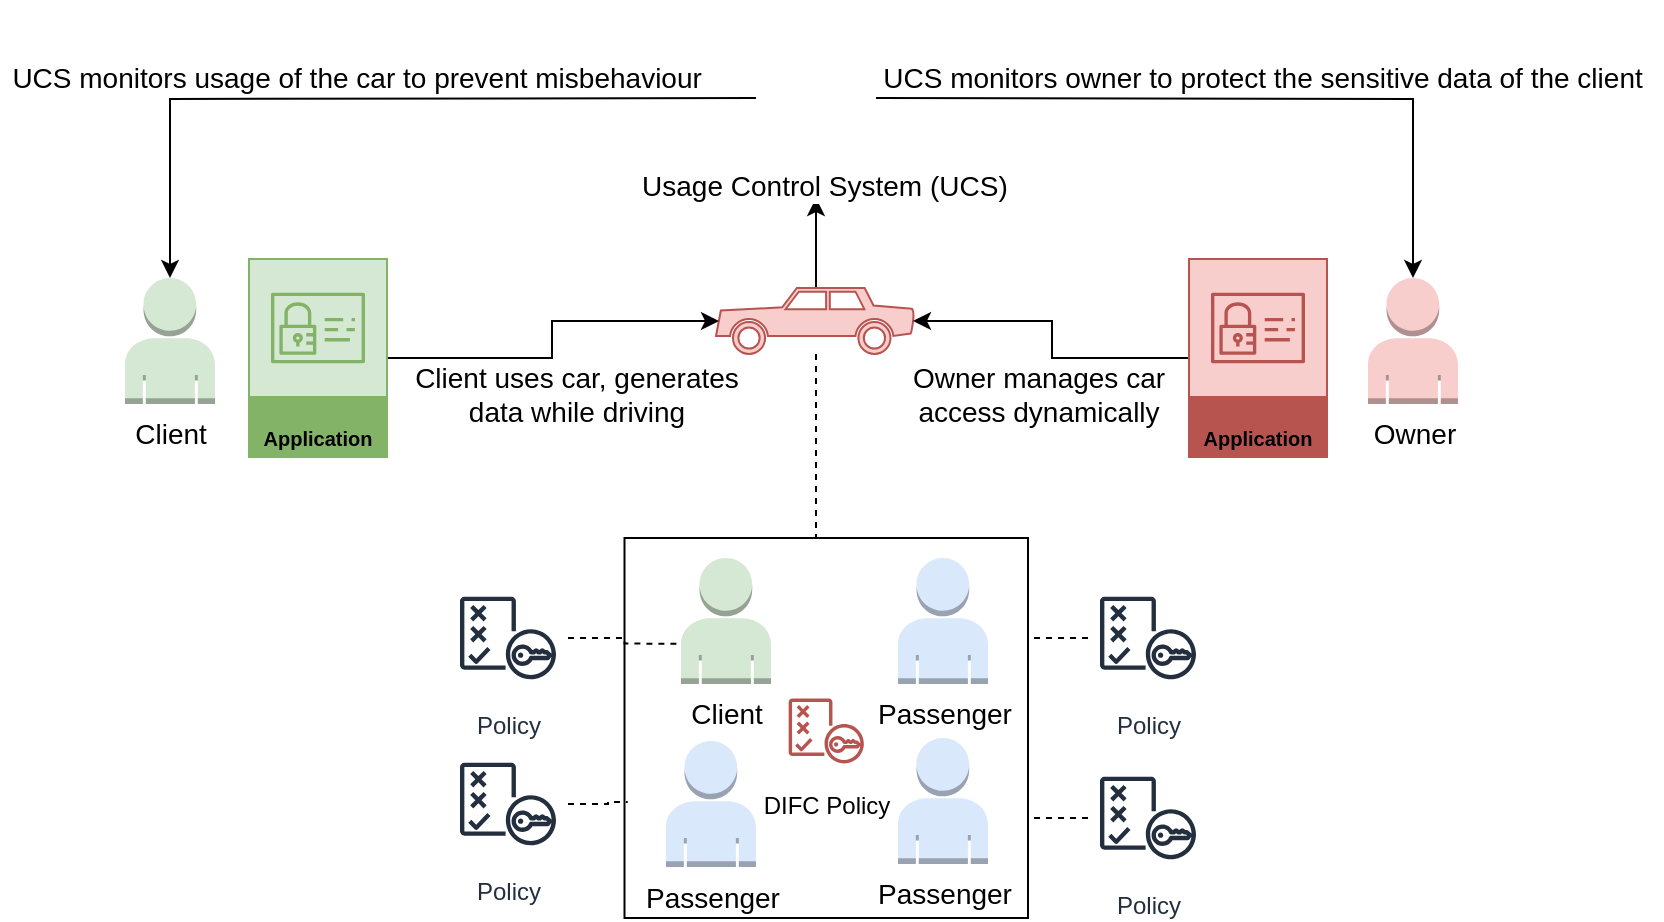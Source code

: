 <mxfile version="15.4.0" type="device"><diagram id="APBhIhU1KTz2hVS5535q" name="Page-1"><mxGraphModel dx="934" dy="585" grid="1" gridSize="10" guides="1" tooltips="1" connect="1" arrows="1" fold="1" page="1" pageScale="1" pageWidth="827" pageHeight="1169" math="0" shadow="0"><root><mxCell id="0"/><mxCell id="1" parent="0"/><mxCell id="i3k5a-DiYsnZk2IyFW_4-6" value="" style="rounded=0;whiteSpace=wrap;html=1;" parent="1" vertex="1"><mxGeometry x="318.25" y="540" width="201.75" height="190" as="geometry"/></mxCell><mxCell id="iH0VlprKS3F5h4E4XLGI-40" style="edgeStyle=orthogonalEdgeStyle;rounded=0;orthogonalLoop=1;jettySize=auto;html=1;" parent="1" source="iH0VlprKS3F5h4E4XLGI-2" edge="1"><mxGeometry relative="1" as="geometry"><mxPoint x="414" y="370" as="targetPoint"/></mxGeometry></mxCell><mxCell id="i3k5a-DiYsnZk2IyFW_4-1" style="edgeStyle=orthogonalEdgeStyle;rounded=0;orthogonalLoop=1;jettySize=auto;html=1;endArrow=none;endFill=0;dashed=1;" parent="1" source="iH0VlprKS3F5h4E4XLGI-2" edge="1"><mxGeometry relative="1" as="geometry"><mxPoint x="414" y="540" as="targetPoint"/></mxGeometry></mxCell><mxCell id="iH0VlprKS3F5h4E4XLGI-2" value="" style="shape=mxgraph.signs.transportation.car_2;html=1;pointerEvents=1;verticalLabelPosition=bottom;verticalAlign=top;align=center;strokeColor=#b85450;fillColor=#f8cecc;" parent="1" vertex="1"><mxGeometry x="364" y="415" width="100" height="33" as="geometry"/></mxCell><mxCell id="iH0VlprKS3F5h4E4XLGI-34" style="edgeStyle=orthogonalEdgeStyle;rounded=0;orthogonalLoop=1;jettySize=auto;html=1;entryX=0.5;entryY=0;entryDx=0;entryDy=0;entryPerimeter=0;" parent="1" target="iH0VlprKS3F5h4E4XLGI-17" edge="1"><mxGeometry relative="1" as="geometry"><mxPoint x="384" y="320" as="sourcePoint"/></mxGeometry></mxCell><mxCell id="iH0VlprKS3F5h4E4XLGI-36" style="edgeStyle=orthogonalEdgeStyle;rounded=0;orthogonalLoop=1;jettySize=auto;html=1;" parent="1" target="iH0VlprKS3F5h4E4XLGI-18" edge="1"><mxGeometry relative="1" as="geometry"><mxPoint x="444" y="320" as="sourcePoint"/></mxGeometry></mxCell><mxCell id="iH0VlprKS3F5h4E4XLGI-44" style="edgeStyle=orthogonalEdgeStyle;rounded=0;orthogonalLoop=1;jettySize=auto;html=1;entryX=0.985;entryY=0.5;entryDx=0;entryDy=0;entryPerimeter=0;" parent="1" source="iH0VlprKS3F5h4E4XLGI-7" target="iH0VlprKS3F5h4E4XLGI-2" edge="1"><mxGeometry relative="1" as="geometry"/></mxCell><mxCell id="iH0VlprKS3F5h4E4XLGI-7" value="Application" style="outlineConnect=0;strokeColor=#b85450;fillColor=#f8cecc;dashed=0;verticalLabelPosition=middle;verticalAlign=bottom;align=center;html=1;whiteSpace=wrap;fontSize=10;fontStyle=1;spacing=3;shape=mxgraph.aws4.productIcon;prIcon=mxgraph.aws4.identity_and_access_management;" parent="1" vertex="1"><mxGeometry x="600" y="400" width="70" height="100" as="geometry"/></mxCell><mxCell id="iH0VlprKS3F5h4E4XLGI-38" style="edgeStyle=orthogonalEdgeStyle;rounded=0;orthogonalLoop=1;jettySize=auto;html=1;entryX=0.015;entryY=0.5;entryDx=0;entryDy=0;entryPerimeter=0;" parent="1" source="iH0VlprKS3F5h4E4XLGI-8" target="iH0VlprKS3F5h4E4XLGI-2" edge="1"><mxGeometry relative="1" as="geometry"/></mxCell><mxCell id="iH0VlprKS3F5h4E4XLGI-8" value="Application" style="outlineConnect=0;strokeColor=#82b366;fillColor=#d5e8d4;dashed=0;verticalLabelPosition=middle;verticalAlign=bottom;align=center;html=1;whiteSpace=wrap;fontSize=10;fontStyle=1;spacing=3;shape=mxgraph.aws4.productIcon;prIcon=mxgraph.aws4.identity_and_access_management;" parent="1" vertex="1"><mxGeometry x="130" y="400" width="70" height="100" as="geometry"/></mxCell><mxCell id="iH0VlprKS3F5h4E4XLGI-17" value="&lt;font style=&quot;font-size: 14px&quot;&gt;Client&lt;/font&gt;" style="outlineConnect=0;dashed=0;verticalLabelPosition=bottom;verticalAlign=top;align=center;html=1;shape=mxgraph.aws3.user;strokeWidth=2;fillColor=#d5e8d4;strokeColor=#82b366;" parent="1" vertex="1"><mxGeometry x="68.5" y="410" width="45" height="63" as="geometry"/></mxCell><mxCell id="iH0VlprKS3F5h4E4XLGI-18" value="&lt;font style=&quot;font-size: 14px&quot;&gt;Owner&lt;/font&gt;" style="outlineConnect=0;dashed=0;verticalLabelPosition=bottom;verticalAlign=top;align=center;html=1;shape=mxgraph.aws3.user;fillColor=#f8cecc;strokeColor=#b85450;" parent="1" vertex="1"><mxGeometry x="690" y="410" width="45" height="63" as="geometry"/></mxCell><mxCell id="iH0VlprKS3F5h4E4XLGI-30" value="&lt;font style=&quot;font-size: 14px&quot;&gt;&amp;nbsp;Usage Control System (UCS)&lt;br&gt;&lt;/font&gt;" style="shape=image;html=1;verticalAlign=top;verticalLabelPosition=bottom;labelBackgroundColor=#ffffff;imageAspect=0;aspect=fixed;image=https://cdn2.iconfinder.com/data/icons/search-outline-24-px/24/files_and_folders_business_and_finance_loupe_CV_curriculum_vitae-128.png;fillColor=#000000;" parent="1" vertex="1"><mxGeometry x="377" y="271" width="78" height="78" as="geometry"/></mxCell><mxCell id="iH0VlprKS3F5h4E4XLGI-35" value="&lt;font style=&quot;font-size: 14px&quot;&gt;UCS monitors usage of the car to prevent misbehaviour&amp;nbsp;&lt;/font&gt;" style="text;html=1;align=center;verticalAlign=middle;resizable=0;points=[];autosize=1;" parent="1" vertex="1"><mxGeometry x="6" y="300" width="360" height="20" as="geometry"/></mxCell><mxCell id="iH0VlprKS3F5h4E4XLGI-37" value="&lt;font style=&quot;font-size: 14px&quot;&gt;UCS monitors owner to protect the sensitive data of the client &lt;br&gt;&lt;/font&gt;" style="text;html=1;align=center;verticalAlign=middle;resizable=0;points=[];autosize=1;" parent="1" vertex="1"><mxGeometry x="437" y="300" width="400" height="20" as="geometry"/></mxCell><mxCell id="iH0VlprKS3F5h4E4XLGI-39" value="&lt;font style=&quot;font-size: 14px&quot;&gt;Client uses car, generates &lt;br&gt;data while driving&lt;/font&gt;" style="text;html=1;align=center;verticalAlign=middle;resizable=0;points=[];autosize=1;" parent="1" vertex="1"><mxGeometry x="204" y="448" width="180" height="40" as="geometry"/></mxCell><mxCell id="iH0VlprKS3F5h4E4XLGI-45" value="&lt;font style=&quot;font-size: 14px&quot;&gt;Owner manages car&lt;br&gt;access dynamically&lt;/font&gt;" style="text;html=1;align=center;verticalAlign=middle;resizable=0;points=[];autosize=1;" parent="1" vertex="1"><mxGeometry x="455" y="448" width="140" height="40" as="geometry"/></mxCell><mxCell id="i3k5a-DiYsnZk2IyFW_4-2" value="&lt;font style=&quot;font-size: 14px&quot;&gt;Client&lt;/font&gt;" style="outlineConnect=0;dashed=0;verticalLabelPosition=bottom;verticalAlign=top;align=center;html=1;shape=mxgraph.aws3.user;fillColor=#d5e8d4;strokeColor=#82b366;" parent="1" vertex="1"><mxGeometry x="346.5" y="550" width="45" height="63" as="geometry"/></mxCell><mxCell id="i3k5a-DiYsnZk2IyFW_4-3" value="&lt;font style=&quot;font-size: 14px&quot;&gt;Passenger&lt;/font&gt;" style="outlineConnect=0;dashed=0;verticalLabelPosition=bottom;verticalAlign=top;align=center;html=1;shape=mxgraph.aws3.user;fillColor=#dae8fc;strokeColor=#6c8ebf;" parent="1" vertex="1"><mxGeometry x="455" y="550" width="45" height="63" as="geometry"/></mxCell><mxCell id="i3k5a-DiYsnZk2IyFW_4-4" value="&lt;font style=&quot;font-size: 14px&quot;&gt;Passenger&lt;/font&gt;" style="outlineConnect=0;dashed=0;verticalLabelPosition=bottom;verticalAlign=top;align=center;html=1;shape=mxgraph.aws3.user;fillColor=#dae8fc;strokeColor=#6c8ebf;" parent="1" vertex="1"><mxGeometry x="339" y="641.5" width="45" height="63" as="geometry"/></mxCell><mxCell id="i3k5a-DiYsnZk2IyFW_4-5" value="&lt;font style=&quot;font-size: 14px&quot;&gt;Passenger&lt;/font&gt;" style="outlineConnect=0;dashed=0;verticalLabelPosition=bottom;verticalAlign=top;align=center;html=1;shape=mxgraph.aws3.user;fillColor=#dae8fc;strokeColor=#6c8ebf;" parent="1" vertex="1"><mxGeometry x="455" y="640" width="45" height="63" as="geometry"/></mxCell><mxCell id="i3k5a-DiYsnZk2IyFW_4-9" style="edgeStyle=orthogonalEdgeStyle;rounded=0;orthogonalLoop=1;jettySize=auto;html=1;entryX=0;entryY=0.68;entryDx=0;entryDy=0;entryPerimeter=0;dashed=1;endArrow=none;endFill=0;" parent="1" source="i3k5a-DiYsnZk2IyFW_4-8" target="i3k5a-DiYsnZk2IyFW_4-2" edge="1"><mxGeometry relative="1" as="geometry"/></mxCell><mxCell id="i3k5a-DiYsnZk2IyFW_4-8" value="Policy" style="sketch=0;outlineConnect=0;fontColor=#232F3E;gradientColor=none;strokeColor=#232F3E;fillColor=#ffffff;dashed=0;verticalLabelPosition=bottom;verticalAlign=top;align=center;html=1;fontSize=12;fontStyle=0;aspect=fixed;shape=mxgraph.aws4.resourceIcon;resIcon=mxgraph.aws4.policy;" parent="1" vertex="1"><mxGeometry x="230" y="560" width="60" height="60" as="geometry"/></mxCell><mxCell id="i3k5a-DiYsnZk2IyFW_4-11" style="edgeStyle=orthogonalEdgeStyle;rounded=0;orthogonalLoop=1;jettySize=auto;html=1;dashed=1;endArrow=none;endFill=0;entryX=0.008;entryY=0.695;entryDx=0;entryDy=0;entryPerimeter=0;" parent="1" source="i3k5a-DiYsnZk2IyFW_4-10" target="i3k5a-DiYsnZk2IyFW_4-6" edge="1"><mxGeometry relative="1" as="geometry"/></mxCell><mxCell id="i3k5a-DiYsnZk2IyFW_4-10" value="Policy" style="sketch=0;outlineConnect=0;fontColor=#232F3E;gradientColor=none;strokeColor=#232F3E;fillColor=#ffffff;dashed=0;verticalLabelPosition=bottom;verticalAlign=top;align=center;html=1;fontSize=12;fontStyle=0;aspect=fixed;shape=mxgraph.aws4.resourceIcon;resIcon=mxgraph.aws4.policy;" parent="1" vertex="1"><mxGeometry x="230" y="643" width="60" height="60" as="geometry"/></mxCell><mxCell id="i3k5a-DiYsnZk2IyFW_4-13" style="edgeStyle=orthogonalEdgeStyle;rounded=0;orthogonalLoop=1;jettySize=auto;html=1;dashed=1;endArrow=none;endFill=0;" parent="1" source="i3k5a-DiYsnZk2IyFW_4-12" edge="1"><mxGeometry relative="1" as="geometry"><mxPoint x="520" y="590" as="targetPoint"/></mxGeometry></mxCell><mxCell id="i3k5a-DiYsnZk2IyFW_4-12" value="Policy" style="sketch=0;outlineConnect=0;fontColor=#232F3E;gradientColor=none;strokeColor=#232F3E;fillColor=#ffffff;dashed=0;verticalLabelPosition=bottom;verticalAlign=top;align=center;html=1;fontSize=12;fontStyle=0;aspect=fixed;shape=mxgraph.aws4.resourceIcon;resIcon=mxgraph.aws4.policy;" parent="1" vertex="1"><mxGeometry x="550" y="560" width="60" height="60" as="geometry"/></mxCell><mxCell id="i3k5a-DiYsnZk2IyFW_4-15" style="edgeStyle=orthogonalEdgeStyle;rounded=0;orthogonalLoop=1;jettySize=auto;html=1;dashed=1;endArrow=none;endFill=0;" parent="1" source="i3k5a-DiYsnZk2IyFW_4-14" edge="1"><mxGeometry relative="1" as="geometry"><mxPoint x="520" y="680" as="targetPoint"/></mxGeometry></mxCell><mxCell id="i3k5a-DiYsnZk2IyFW_4-14" value="Policy" style="sketch=0;outlineConnect=0;fontColor=#232F3E;gradientColor=none;strokeColor=#232F3E;fillColor=#ffffff;dashed=0;verticalLabelPosition=bottom;verticalAlign=top;align=center;html=1;fontSize=12;fontStyle=0;aspect=fixed;shape=mxgraph.aws4.resourceIcon;resIcon=mxgraph.aws4.policy;" parent="1" vertex="1"><mxGeometry x="550" y="650" width="60" height="60" as="geometry"/></mxCell><mxCell id="i3k5a-DiYsnZk2IyFW_4-17" value="DIFC Policy" style="sketch=0;outlineConnect=0;strokeColor=#b85450;fillColor=#FFFFFF;dashed=0;verticalLabelPosition=bottom;verticalAlign=top;align=center;html=1;fontSize=12;fontStyle=0;aspect=fixed;shape=mxgraph.aws4.resourceIcon;resIcon=mxgraph.aws4.policy;" parent="1" vertex="1"><mxGeometry x="395.63" y="613" width="47" height="47" as="geometry"/></mxCell></root></mxGraphModel></diagram></mxfile>